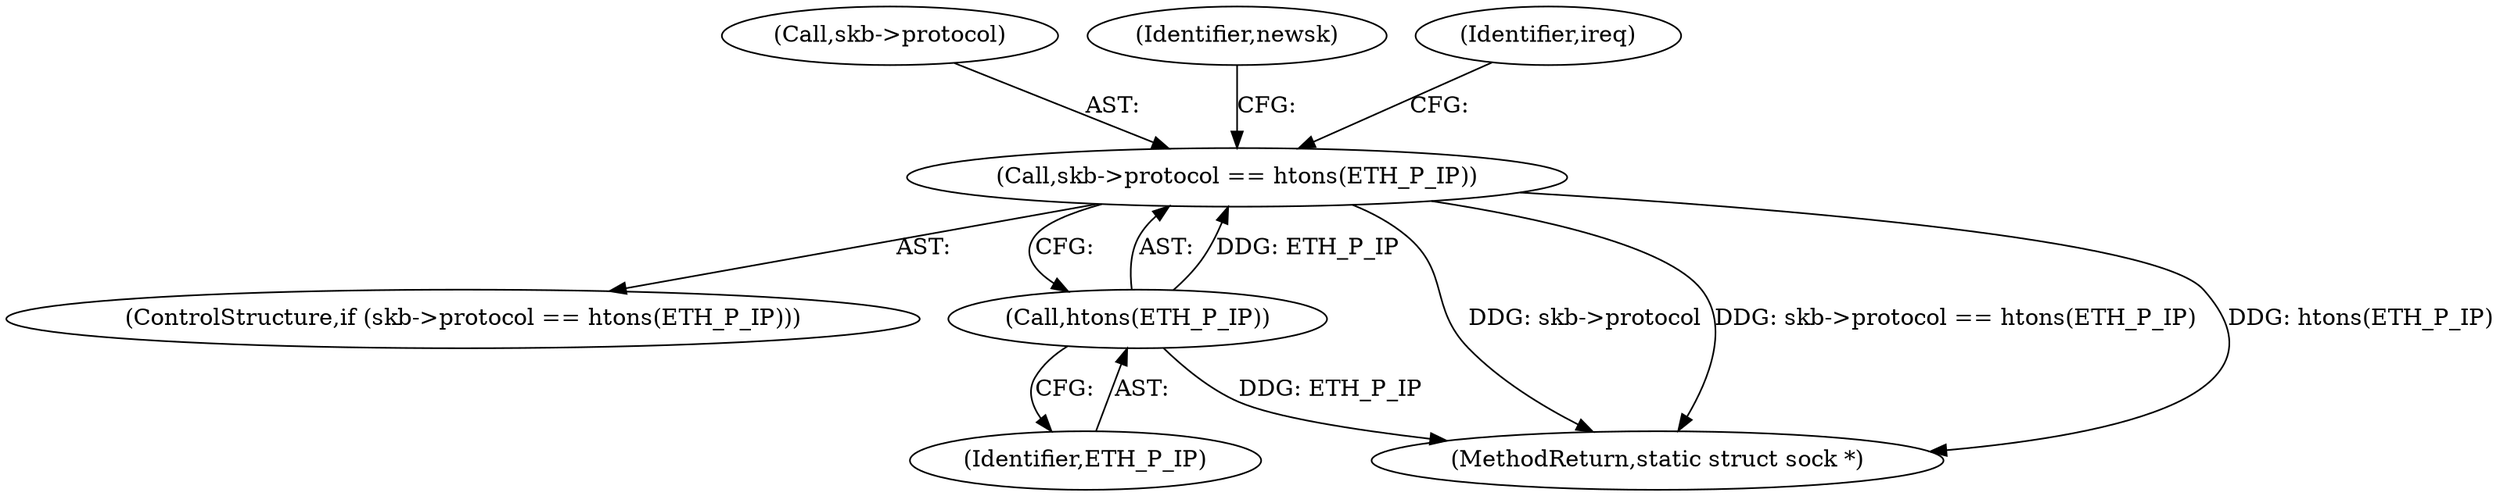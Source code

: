 digraph "0_linux_83eaddab4378db256d00d295bda6ca997cd13a52_0@pointer" {
"1000133" [label="(Call,skb->protocol == htons(ETH_P_IP))"];
"1000137" [label="(Call,htons(ETH_P_IP))"];
"1000137" [label="(Call,htons(ETH_P_IP))"];
"1000134" [label="(Call,skb->protocol)"];
"1000133" [label="(Call,skb->protocol == htons(ETH_P_IP))"];
"1000138" [label="(Identifier,ETH_P_IP)"];
"1000141" [label="(Identifier,newsk)"];
"1000132" [label="(ControlStructure,if (skb->protocol == htons(ETH_P_IP)))"];
"1000276" [label="(Identifier,ireq)"];
"1000642" [label="(MethodReturn,static struct sock *)"];
"1000133" -> "1000132"  [label="AST: "];
"1000133" -> "1000137"  [label="CFG: "];
"1000134" -> "1000133"  [label="AST: "];
"1000137" -> "1000133"  [label="AST: "];
"1000141" -> "1000133"  [label="CFG: "];
"1000276" -> "1000133"  [label="CFG: "];
"1000133" -> "1000642"  [label="DDG: skb->protocol"];
"1000133" -> "1000642"  [label="DDG: skb->protocol == htons(ETH_P_IP)"];
"1000133" -> "1000642"  [label="DDG: htons(ETH_P_IP)"];
"1000137" -> "1000133"  [label="DDG: ETH_P_IP"];
"1000137" -> "1000138"  [label="CFG: "];
"1000138" -> "1000137"  [label="AST: "];
"1000137" -> "1000642"  [label="DDG: ETH_P_IP"];
}
